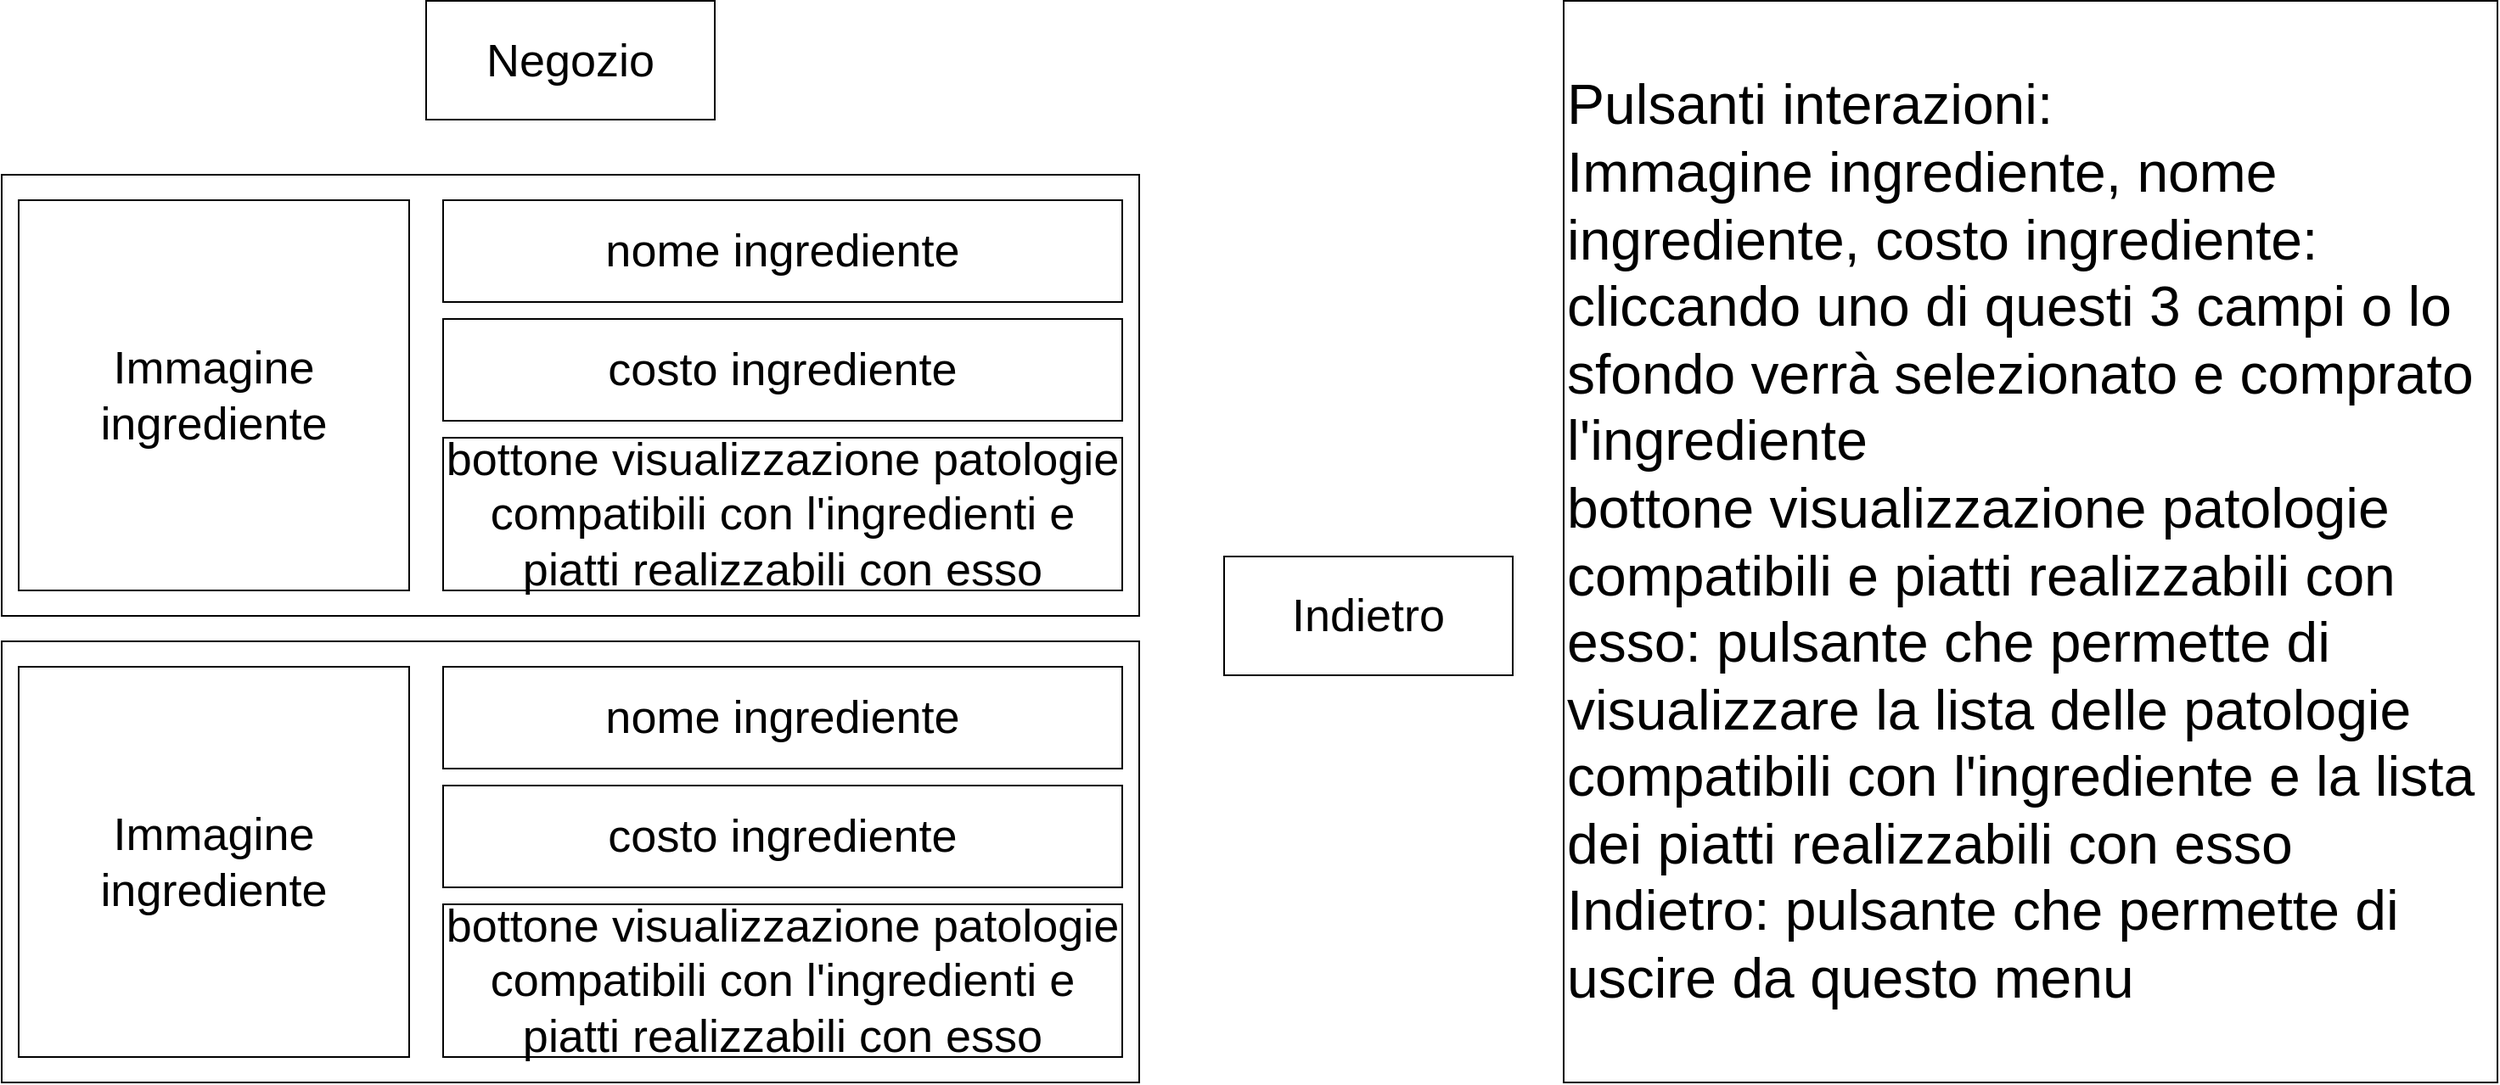 <mxfile version="18.0.5" type="device"><diagram id="aA4I5rEJxAq8oSttPZhY" name="Page-1"><mxGraphModel dx="1888" dy="489" grid="1" gridSize="10" guides="1" tooltips="1" connect="1" arrows="1" fold="1" page="1" pageScale="1" pageWidth="850" pageHeight="1100" math="0" shadow="0"><root><mxCell id="0"/><mxCell id="1" parent="0"/><mxCell id="Hg9CnbqYS3wwIlNU3SLc-2" value="Negozio" style="rounded=0;whiteSpace=wrap;html=1;fontSize=27;" parent="1" vertex="1"><mxGeometry x="-340" y="132.5" width="170" height="70" as="geometry"/></mxCell><mxCell id="Hg9CnbqYS3wwIlNU3SLc-3" value="&lt;font style=&quot;font-size: 33px;&quot;&gt;Pulsanti interazioni:&lt;br&gt;Immagine ingrediente, nome ingrediente, costo ingrediente: cliccando uno di questi 3 campi o lo sfondo verrà selezionato e comprato l'ingrediente&lt;br&gt;bottone visualizzazione patologie compatibili e piatti realizzabili con esso: pulsante che permette di visualizzare la lista delle patologie compatibili con l'ingrediente e la lista dei piatti realizzabili con esso&lt;br&gt;Indietro: pulsante che permette di uscire da questo menu&lt;br&gt;&lt;/font&gt;" style="rounded=0;whiteSpace=wrap;html=1;fontSize=27;align=left;" parent="1" vertex="1"><mxGeometry x="330" y="132.5" width="550" height="637.5" as="geometry"/></mxCell><mxCell id="Hg9CnbqYS3wwIlNU3SLc-4" value="" style="whiteSpace=wrap;html=1;" parent="1" vertex="1"><mxGeometry x="-590" y="235" width="670" height="260" as="geometry"/></mxCell><mxCell id="Hg9CnbqYS3wwIlNU3SLc-6" value="costo ingrediente" style="rounded=0;whiteSpace=wrap;html=1;fontSize=27;" parent="1" vertex="1"><mxGeometry x="-330" y="320" width="400" height="60" as="geometry"/></mxCell><mxCell id="Hg9CnbqYS3wwIlNU3SLc-7" value="bottone visualizzazione patologie compatibili con l'ingredienti e piatti realizzabili con esso" style="rounded=0;whiteSpace=wrap;html=1;fontSize=27;" parent="1" vertex="1"><mxGeometry x="-330" y="390" width="400" height="90" as="geometry"/></mxCell><mxCell id="Hg9CnbqYS3wwIlNU3SLc-8" value="Immagine ingrediente" style="rounded=0;whiteSpace=wrap;html=1;fontSize=27;" parent="1" vertex="1"><mxGeometry x="-580" y="250" width="230" height="230" as="geometry"/></mxCell><mxCell id="Hg9CnbqYS3wwIlNU3SLc-9" value="nome ingrediente" style="rounded=0;whiteSpace=wrap;html=1;fontSize=27;" parent="1" vertex="1"><mxGeometry x="-330" y="250" width="400" height="60" as="geometry"/></mxCell><mxCell id="Hg9CnbqYS3wwIlNU3SLc-19" value="" style="whiteSpace=wrap;html=1;" parent="1" vertex="1"><mxGeometry x="-590" y="510" width="670" height="260" as="geometry"/></mxCell><mxCell id="Hg9CnbqYS3wwIlNU3SLc-20" value="costo ingrediente" style="rounded=0;whiteSpace=wrap;html=1;fontSize=27;" parent="1" vertex="1"><mxGeometry x="-330" y="595" width="400" height="60" as="geometry"/></mxCell><mxCell id="Hg9CnbqYS3wwIlNU3SLc-21" value="bottone visualizzazione patologie compatibili con l'ingredienti e piatti realizzabili con esso" style="rounded=0;whiteSpace=wrap;html=1;fontSize=27;" parent="1" vertex="1"><mxGeometry x="-330" y="665" width="400" height="90" as="geometry"/></mxCell><mxCell id="Hg9CnbqYS3wwIlNU3SLc-22" value="Immagine ingrediente" style="rounded=0;whiteSpace=wrap;html=1;fontSize=27;" parent="1" vertex="1"><mxGeometry x="-580" y="525" width="230" height="230" as="geometry"/></mxCell><mxCell id="Hg9CnbqYS3wwIlNU3SLc-23" value="nome ingrediente" style="rounded=0;whiteSpace=wrap;html=1;fontSize=27;" parent="1" vertex="1"><mxGeometry x="-330" y="525" width="400" height="60" as="geometry"/></mxCell><mxCell id="Hg9CnbqYS3wwIlNU3SLc-24" value="Indietro" style="rounded=0;whiteSpace=wrap;html=1;fontSize=27;" parent="1" vertex="1"><mxGeometry x="130" y="460" width="170" height="70" as="geometry"/></mxCell></root></mxGraphModel></diagram></mxfile>